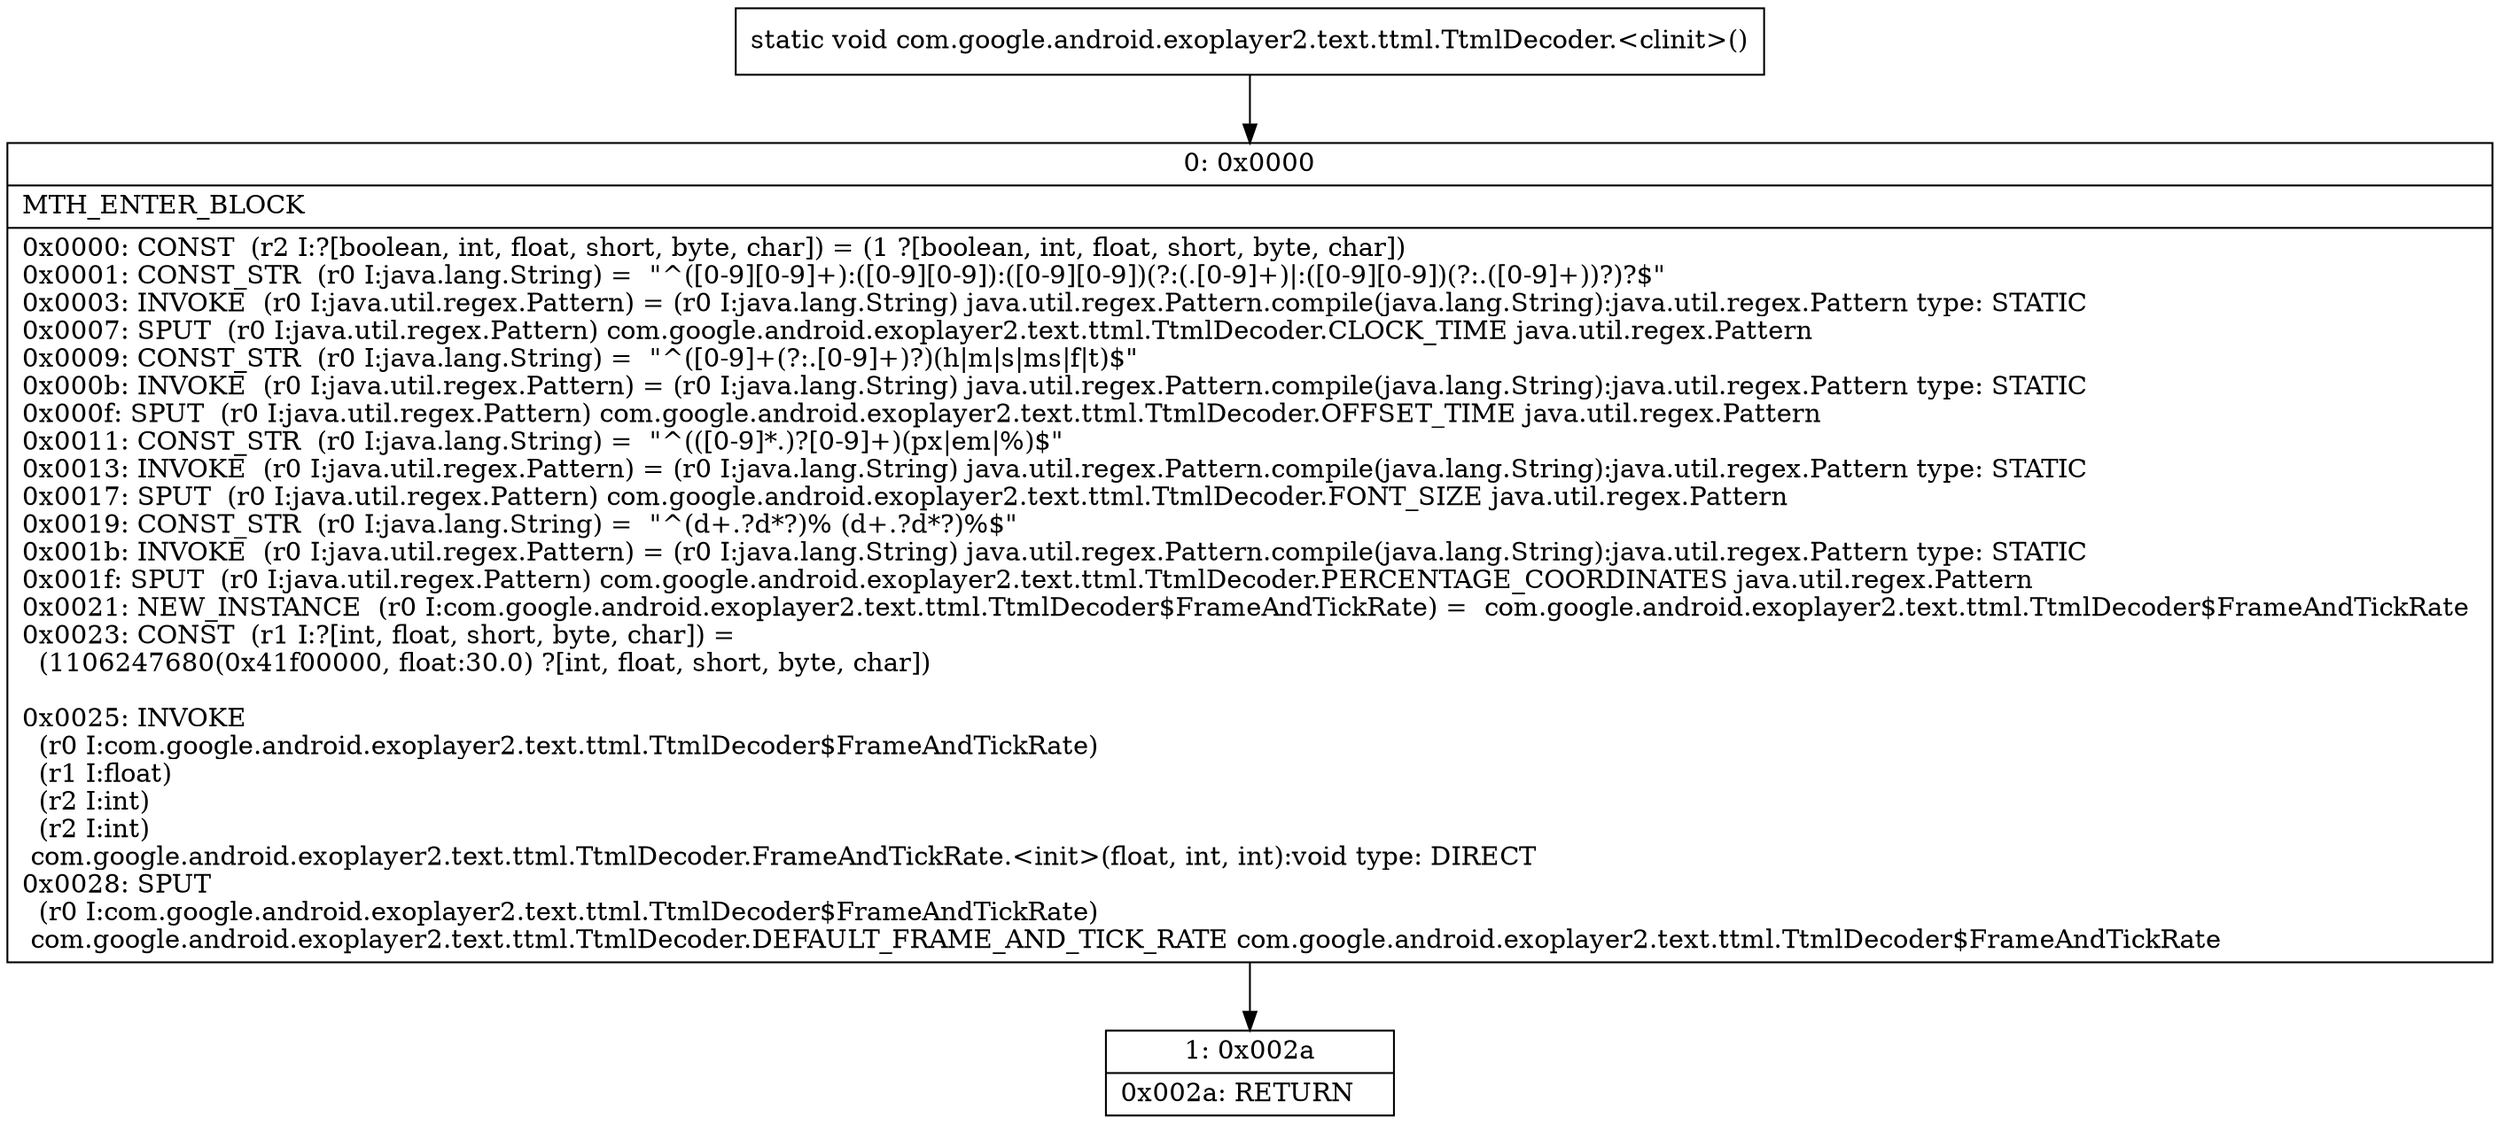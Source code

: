 digraph "CFG forcom.google.android.exoplayer2.text.ttml.TtmlDecoder.\<clinit\>()V" {
Node_0 [shape=record,label="{0\:\ 0x0000|MTH_ENTER_BLOCK\l|0x0000: CONST  (r2 I:?[boolean, int, float, short, byte, char]) = (1 ?[boolean, int, float, short, byte, char]) \l0x0001: CONST_STR  (r0 I:java.lang.String) =  \"^([0\-9][0\-9]+):([0\-9][0\-9]):([0\-9][0\-9])(?:(.[0\-9]+)\|:([0\-9][0\-9])(?:.([0\-9]+))?)?$\" \l0x0003: INVOKE  (r0 I:java.util.regex.Pattern) = (r0 I:java.lang.String) java.util.regex.Pattern.compile(java.lang.String):java.util.regex.Pattern type: STATIC \l0x0007: SPUT  (r0 I:java.util.regex.Pattern) com.google.android.exoplayer2.text.ttml.TtmlDecoder.CLOCK_TIME java.util.regex.Pattern \l0x0009: CONST_STR  (r0 I:java.lang.String) =  \"^([0\-9]+(?:.[0\-9]+)?)(h\|m\|s\|ms\|f\|t)$\" \l0x000b: INVOKE  (r0 I:java.util.regex.Pattern) = (r0 I:java.lang.String) java.util.regex.Pattern.compile(java.lang.String):java.util.regex.Pattern type: STATIC \l0x000f: SPUT  (r0 I:java.util.regex.Pattern) com.google.android.exoplayer2.text.ttml.TtmlDecoder.OFFSET_TIME java.util.regex.Pattern \l0x0011: CONST_STR  (r0 I:java.lang.String) =  \"^(([0\-9]*.)?[0\-9]+)(px\|em\|%)$\" \l0x0013: INVOKE  (r0 I:java.util.regex.Pattern) = (r0 I:java.lang.String) java.util.regex.Pattern.compile(java.lang.String):java.util.regex.Pattern type: STATIC \l0x0017: SPUT  (r0 I:java.util.regex.Pattern) com.google.android.exoplayer2.text.ttml.TtmlDecoder.FONT_SIZE java.util.regex.Pattern \l0x0019: CONST_STR  (r0 I:java.lang.String) =  \"^(d+.?d*?)% (d+.?d*?)%$\" \l0x001b: INVOKE  (r0 I:java.util.regex.Pattern) = (r0 I:java.lang.String) java.util.regex.Pattern.compile(java.lang.String):java.util.regex.Pattern type: STATIC \l0x001f: SPUT  (r0 I:java.util.regex.Pattern) com.google.android.exoplayer2.text.ttml.TtmlDecoder.PERCENTAGE_COORDINATES java.util.regex.Pattern \l0x0021: NEW_INSTANCE  (r0 I:com.google.android.exoplayer2.text.ttml.TtmlDecoder$FrameAndTickRate) =  com.google.android.exoplayer2.text.ttml.TtmlDecoder$FrameAndTickRate \l0x0023: CONST  (r1 I:?[int, float, short, byte, char]) = \l  (1106247680(0x41f00000, float:30.0) ?[int, float, short, byte, char])\l \l0x0025: INVOKE  \l  (r0 I:com.google.android.exoplayer2.text.ttml.TtmlDecoder$FrameAndTickRate)\l  (r1 I:float)\l  (r2 I:int)\l  (r2 I:int)\l com.google.android.exoplayer2.text.ttml.TtmlDecoder.FrameAndTickRate.\<init\>(float, int, int):void type: DIRECT \l0x0028: SPUT  \l  (r0 I:com.google.android.exoplayer2.text.ttml.TtmlDecoder$FrameAndTickRate)\l com.google.android.exoplayer2.text.ttml.TtmlDecoder.DEFAULT_FRAME_AND_TICK_RATE com.google.android.exoplayer2.text.ttml.TtmlDecoder$FrameAndTickRate \l}"];
Node_1 [shape=record,label="{1\:\ 0x002a|0x002a: RETURN   \l}"];
MethodNode[shape=record,label="{static void com.google.android.exoplayer2.text.ttml.TtmlDecoder.\<clinit\>() }"];
MethodNode -> Node_0;
Node_0 -> Node_1;
}


